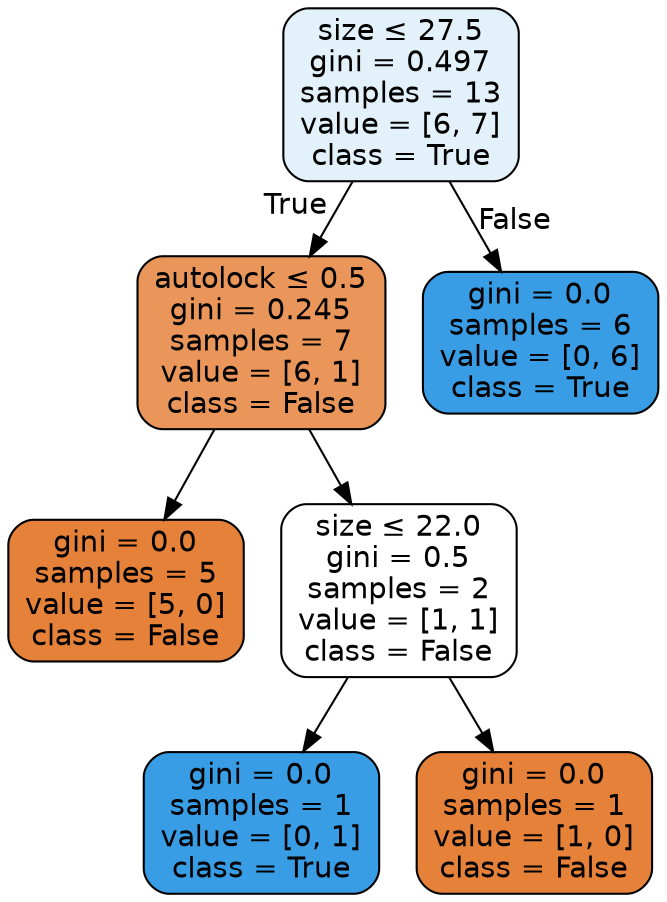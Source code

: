digraph Tree {
node [color="black", fontname=helvetica, shape=box, style="filled, rounded"];
edge [fontname=helvetica];
0 [fillcolor="#399de524", label=<size &le; 27.5<br/>gini = 0.497<br/>samples = 13<br/>value = [6, 7]<br/>class = True>];
1 [fillcolor="#e58139d4", label=<autolock &le; 0.5<br/>gini = 0.245<br/>samples = 7<br/>value = [6, 1]<br/>class = False>];
0 -> 1  [headlabel="True", labelangle=45, labeldistance="2.5"];
2 [fillcolor="#e58139ff", label=<gini = 0.0<br/>samples = 5<br/>value = [5, 0]<br/>class = False>];
1 -> 2;
3 [fillcolor="#e5813900", label=<size &le; 22.0<br/>gini = 0.5<br/>samples = 2<br/>value = [1, 1]<br/>class = False>];
1 -> 3;
4 [fillcolor="#399de5ff", label=<gini = 0.0<br/>samples = 1<br/>value = [0, 1]<br/>class = True>];
3 -> 4;
5 [fillcolor="#e58139ff", label=<gini = 0.0<br/>samples = 1<br/>value = [1, 0]<br/>class = False>];
3 -> 5;
6 [fillcolor="#399de5ff", label=<gini = 0.0<br/>samples = 6<br/>value = [0, 6]<br/>class = True>];
0 -> 6  [headlabel="False", labelangle="-45", labeldistance="2.5"];
}
